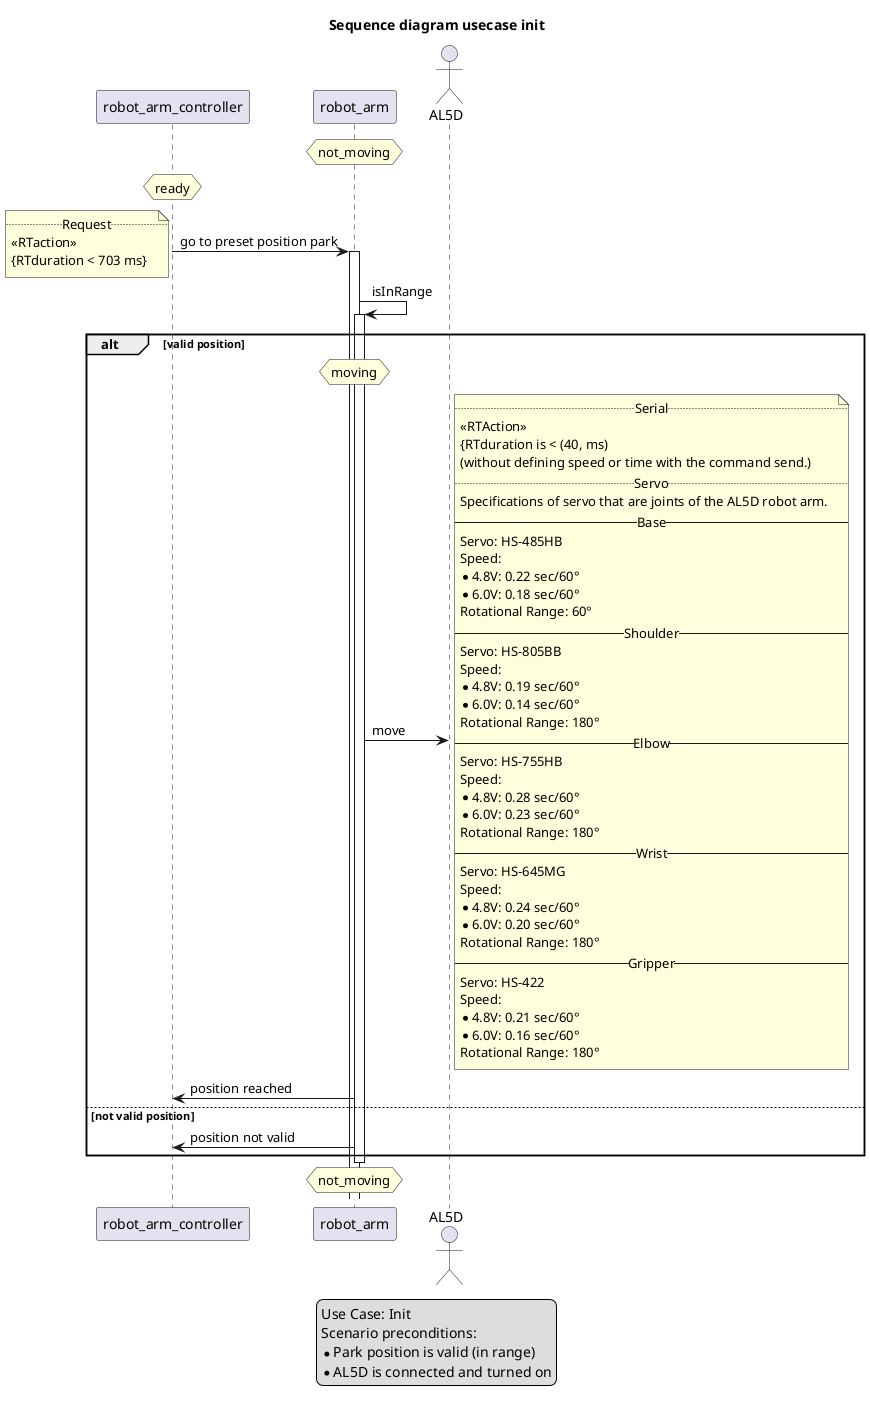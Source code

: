 @startuml init sequence diagram

title Sequence diagram usecase init

participant robot_arm_controller
participant robot_arm
actor AL5D

' note "Use Case: Init \n Scenario preconditions: \n- park position valid (in range) \n-AL5D is connected and turned on" AS note_UC

' note "<<RTAction>>\n { RTduration is < (40, ms)" AS note RT_Action_move

hnote over robot_arm : not_moving
hnote over robot_arm_controller : ready
robot_arm_controller -> robot_arm : go to preset position park
note left 
    ..Request..
    <<RTaction>>
    {RTduration < 703 ms}
end note
activate robot_arm
robot_arm -> robot_arm : isInRange
activate robot_arm
alt valid position
    hnote over robot_arm : moving
    robot_arm -> AL5D : move
    note right
        ..Serial..
        <<RTAction>>
        {RTduration is < (40, ms)
        (without defining speed or time with the command send.)
        ..Servo..
        Specifications of servo that are joints of the AL5D robot arm.
        --Base--
        Servo: HS-485HB
        Speed:
        * 4.8V: 0.22 sec/60°
        * 6.0V: 0.18 sec/60°
        Rotational Range: 60°
        --Shoulder--
        Servo: HS-805BB
        Speed: 	
        * 4.8V: 0.19 sec/60°
        * 6.0V: 0.14 sec/60°
        Rotational Range: 180°
        --Elbow--
        Servo: HS-755HB
        Speed: 	
        * 4.8V: 0.28 sec/60°
        * 6.0V: 0.23 sec/60°
        Rotational Range: 180°
        --Wrist--
        Servo: HS-645MG
        Speed: 	
        * 4.8V: 0.24 sec/60°
        * 6.0V: 0.20 sec/60°  
        Rotational Range: 180° 
        --Gripper--
        Servo: HS-422
        Speed: 	
        * 4.8V: 0.21 sec/60°
        * 6.0V: 0.16 sec/60°
        Rotational Range: 180° 
    end note
    robot_arm -> robot_arm_controller : position reached
else not valid position
    robot_arm -> robot_arm_controller : position not valid
end
deactivate robot_arm
hnote over robot_arm : not_moving



legend
    Use Case: Init 
    Scenario preconditions:
    * Park position is valid (in range) 
    * AL5D is connected and turned on
end legend

@enduml